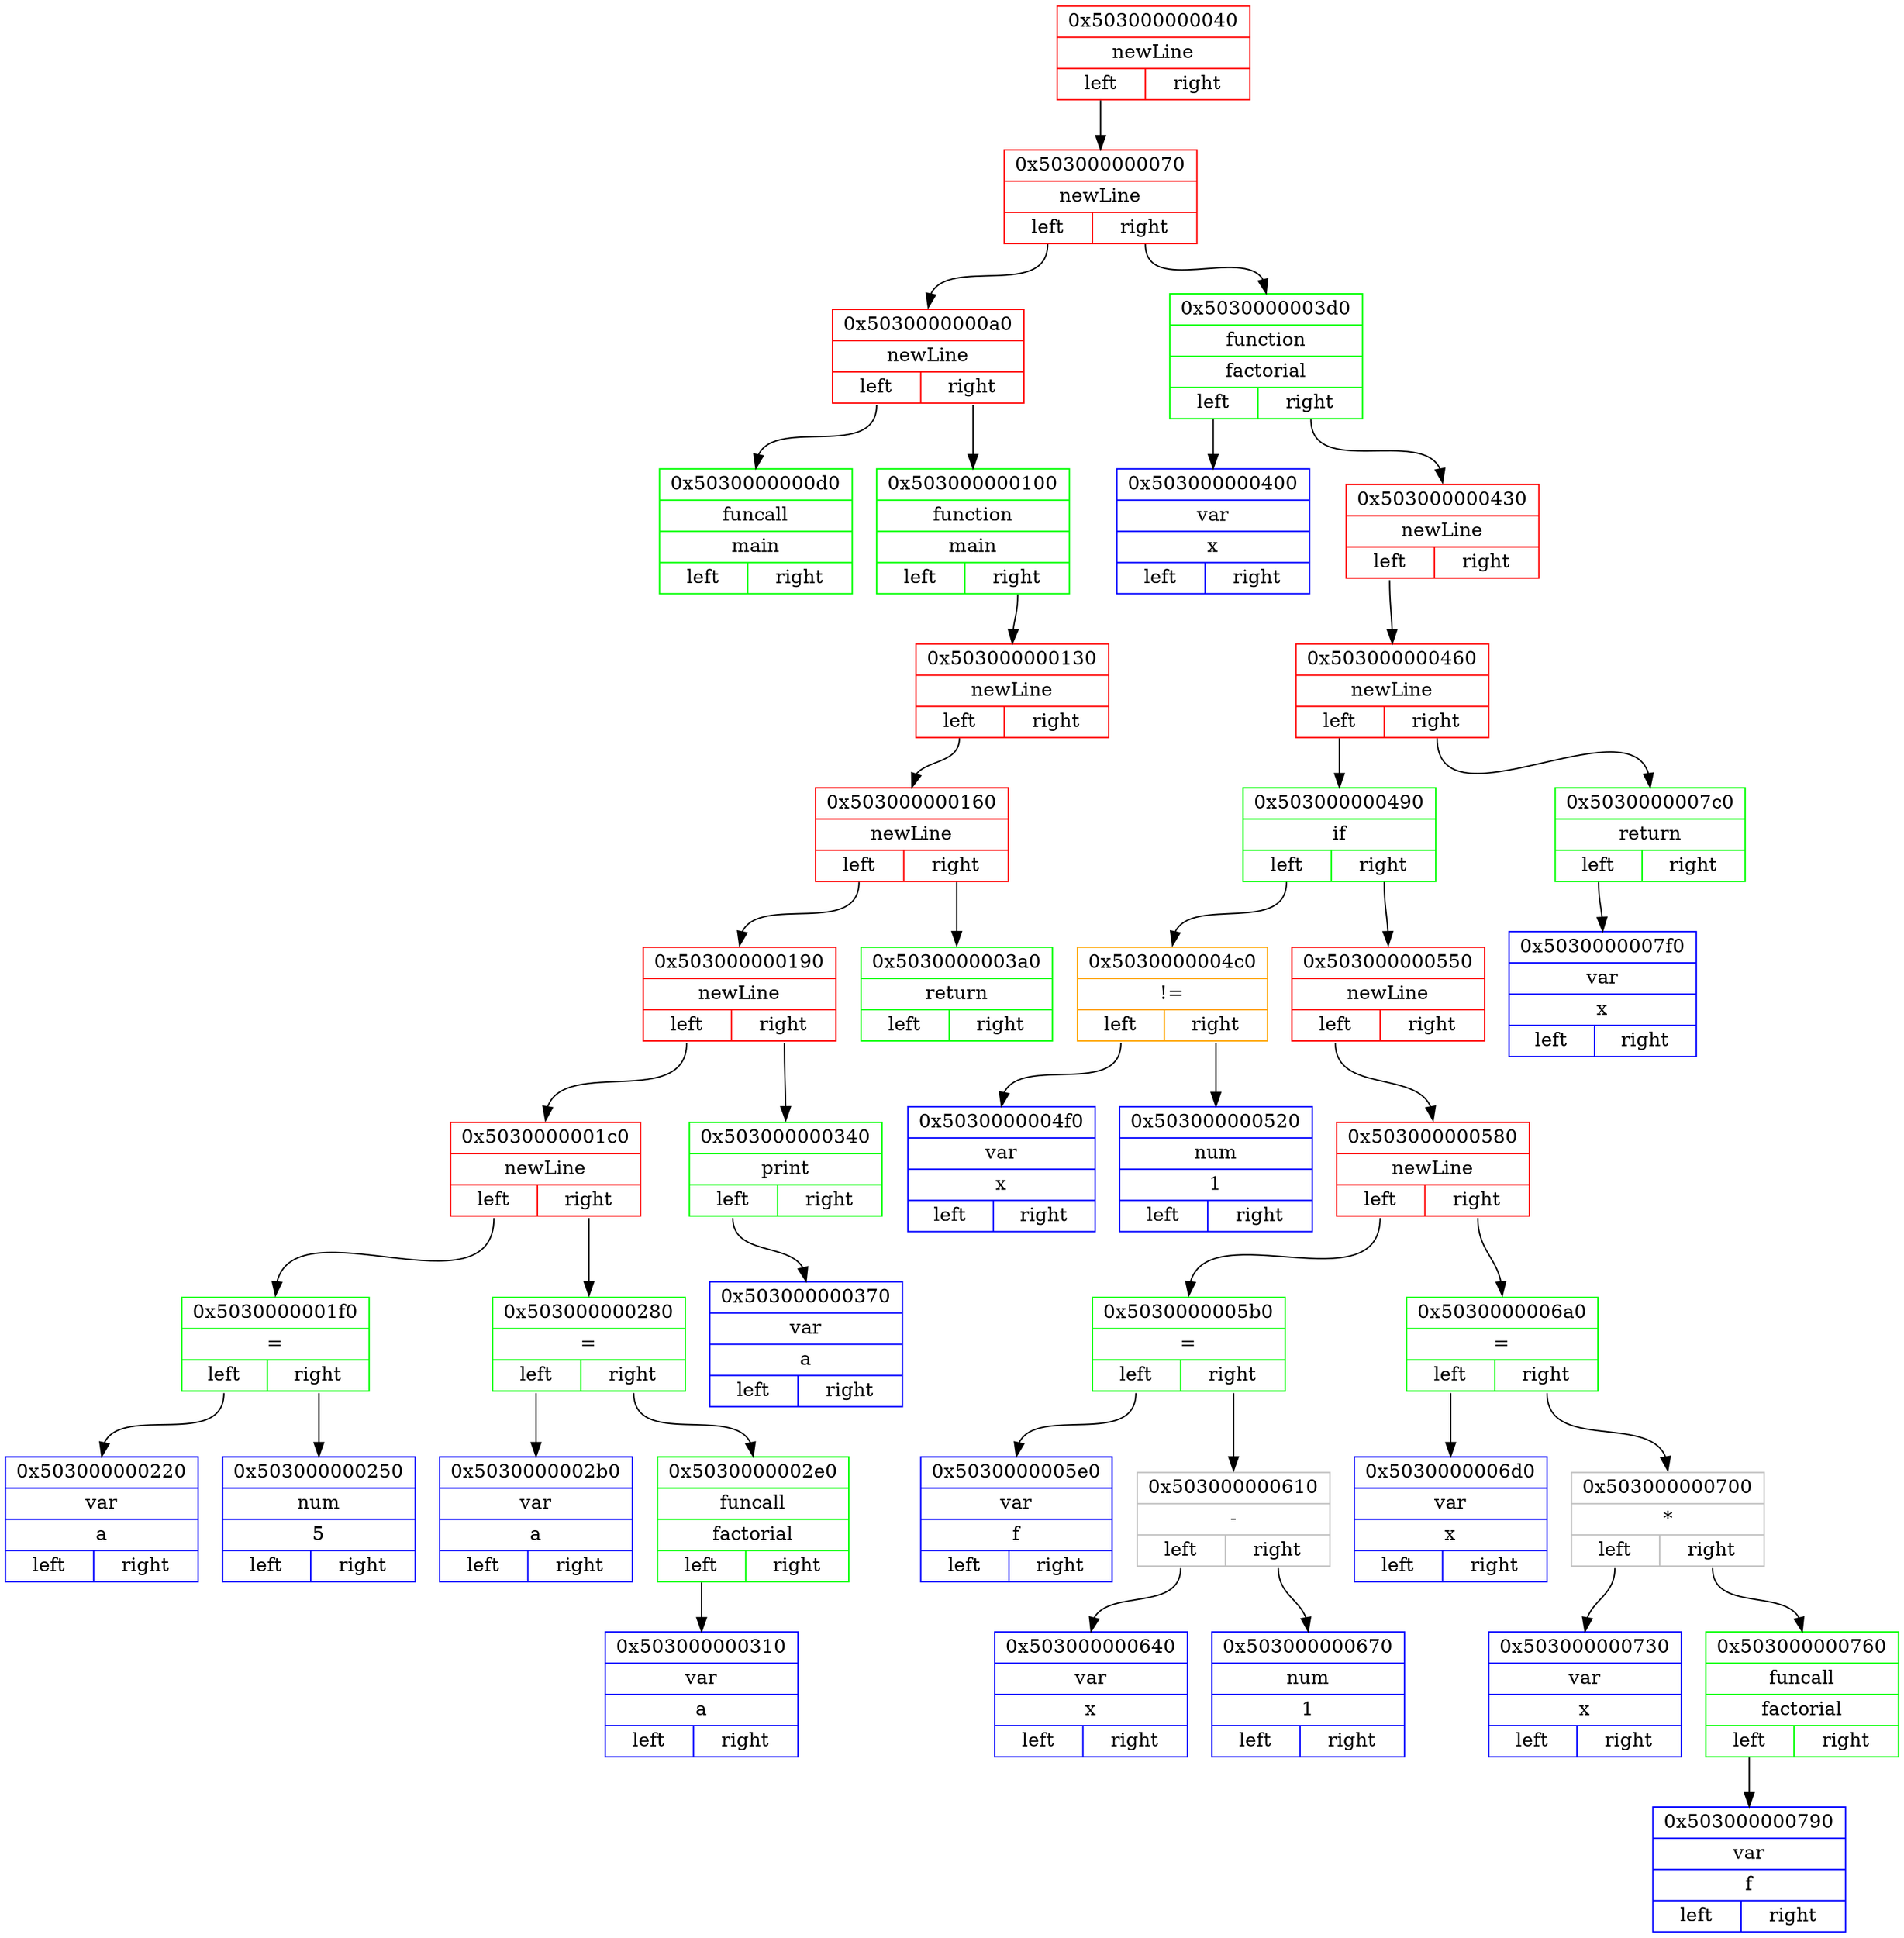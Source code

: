 digraph
{ 
rankdir=HR;

node0x503000000040 [ shape=record, color = red rank = 1, label= "{ 0x503000000040 | newLine |         {<n0x503000000040_l> left | <n0x503000000040_r> right}} " ];
node0x503000000070 [ shape=record, color = red rank = 2, label= "{ 0x503000000070 | newLine |         {<n0x503000000070_l> left | <n0x503000000070_r> right}} " ];
node0x5030000000a0 [ shape=record, color = red rank = 3, label= "{ 0x5030000000a0 | newLine |         {<n0x5030000000a0_l> left | <n0x5030000000a0_r> right}} " ];
node0x5030000000d0 [ shape=record, color = green rank = 4, label= "{ 0x5030000000d0 | funcall | main |         {<n0x5030000000d0_l> left | <n0x5030000000d0_r> right}} " ];
node0x5030000000a0:<n0x5030000000a0_l>:s -> node0x5030000000d0:n [ color = black; ]
node0x503000000100 [ shape=record, color = green rank = 5, label= "{ 0x503000000100 | function | main |         {<n0x503000000100_l> left | <n0x503000000100_r> right}} " ];
node0x503000000130 [ shape=record, color = red rank = 6, label= "{ 0x503000000130 | newLine |         {<n0x503000000130_l> left | <n0x503000000130_r> right}} " ];
node0x503000000160 [ shape=record, color = red rank = 7, label= "{ 0x503000000160 | newLine |         {<n0x503000000160_l> left | <n0x503000000160_r> right}} " ];
node0x503000000190 [ shape=record, color = red rank = 8, label= "{ 0x503000000190 | newLine |         {<n0x503000000190_l> left | <n0x503000000190_r> right}} " ];
node0x5030000001c0 [ shape=record, color = red rank = 9, label= "{ 0x5030000001c0 | newLine |         {<n0x5030000001c0_l> left | <n0x5030000001c0_r> right}} " ];
node0x5030000001f0 [ shape=record, color = green rank = 10, label= "{ 0x5030000001f0 | = |         {<n0x5030000001f0_l> left | <n0x5030000001f0_r> right}} " ];
node0x503000000220 [ shape=record, color = blue rank = 11, label= "{ 0x503000000220 | var | a |         {<n0x503000000220_l> left | <n0x503000000220_r> right}} " ];
node0x5030000001f0:<n0x5030000001f0_l>:s -> node0x503000000220:n [ color = black; ]
node0x503000000250 [ shape=record, color = blue rank = 12, label= "{ 0x503000000250 | num | 5 |         {<n0x503000000250_l> left | <n0x503000000250_r> right}} " ];
node0x5030000001f0:<n0x5030000001f0_r>:s -> node0x503000000250:n [ color = black; ]
node0x5030000001c0:<n0x5030000001c0_l>:s -> node0x5030000001f0:n [ color = black; ]
node0x503000000280 [ shape=record, color = green rank = 11, label= "{ 0x503000000280 | = |         {<n0x503000000280_l> left | <n0x503000000280_r> right}} " ];
node0x5030000002b0 [ shape=record, color = blue rank = 12, label= "{ 0x5030000002b0 | var | a |         {<n0x5030000002b0_l> left | <n0x5030000002b0_r> right}} " ];
node0x503000000280:<n0x503000000280_l>:s -> node0x5030000002b0:n [ color = black; ]
node0x5030000002e0 [ shape=record, color = green rank = 13, label= "{ 0x5030000002e0 | funcall | factorial |         {<n0x5030000002e0_l> left | <n0x5030000002e0_r> right}} " ];
node0x503000000310 [ shape=record, color = blue rank = 14, label= "{ 0x503000000310 | var | a |         {<n0x503000000310_l> left | <n0x503000000310_r> right}} " ];
node0x5030000002e0:<n0x5030000002e0_l>:s -> node0x503000000310:n [ color = black; ]
node0x503000000280:<n0x503000000280_r>:s -> node0x5030000002e0:n [ color = black; ]
node0x5030000001c0:<n0x5030000001c0_r>:s -> node0x503000000280:n [ color = black; ]
node0x503000000190:<n0x503000000190_l>:s -> node0x5030000001c0:n [ color = black; ]
node0x503000000340 [ shape=record, color = green rank = 10, label= "{ 0x503000000340 | print |         {<n0x503000000340_l> left | <n0x503000000340_r> right}} " ];
node0x503000000370 [ shape=record, color = blue rank = 11, label= "{ 0x503000000370 | var | a |         {<n0x503000000370_l> left | <n0x503000000370_r> right}} " ];
node0x503000000340:<n0x503000000340_l>:s -> node0x503000000370:n [ color = black; ]
node0x503000000190:<n0x503000000190_r>:s -> node0x503000000340:n [ color = black; ]
node0x503000000160:<n0x503000000160_l>:s -> node0x503000000190:n [ color = black; ]
node0x5030000003a0 [ shape=record, color = green rank = 9, label= "{ 0x5030000003a0 | return |         {<n0x5030000003a0_l> left | <n0x5030000003a0_r> right}} " ];
node0x503000000160:<n0x503000000160_r>:s -> node0x5030000003a0:n [ color = black; ]
node0x503000000130:<n0x503000000130_l>:s -> node0x503000000160:n [ color = black; ]
node0x503000000100:<n0x503000000100_r>:s -> node0x503000000130:n [ color = black; ]
node0x5030000000a0:<n0x5030000000a0_r>:s -> node0x503000000100:n [ color = black; ]
node0x503000000070:<n0x503000000070_l>:s -> node0x5030000000a0:n [ color = black; ]
node0x5030000003d0 [ shape=record, color = green rank = 4, label= "{ 0x5030000003d0 | function | factorial |         {<n0x5030000003d0_l> left | <n0x5030000003d0_r> right}} " ];
node0x503000000400 [ shape=record, color = blue rank = 5, label= "{ 0x503000000400 | var | x |         {<n0x503000000400_l> left | <n0x503000000400_r> right}} " ];
node0x5030000003d0:<n0x5030000003d0_l>:s -> node0x503000000400:n [ color = black; ]
node0x503000000430 [ shape=record, color = red rank = 6, label= "{ 0x503000000430 | newLine |         {<n0x503000000430_l> left | <n0x503000000430_r> right}} " ];
node0x503000000460 [ shape=record, color = red rank = 7, label= "{ 0x503000000460 | newLine |         {<n0x503000000460_l> left | <n0x503000000460_r> right}} " ];
node0x503000000490 [ shape=record, color = green rank = 8, label= "{ 0x503000000490 | if |         {<n0x503000000490_l> left | <n0x503000000490_r> right}} " ];
node0x5030000004c0 [ shape=record, color = orange rank = 9, label= "{ 0x5030000004c0 | != |         {<n0x5030000004c0_l> left | <n0x5030000004c0_r> right}} " ];
node0x5030000004f0 [ shape=record, color = blue rank = 10, label= "{ 0x5030000004f0 | var | x |         {<n0x5030000004f0_l> left | <n0x5030000004f0_r> right}} " ];
node0x5030000004c0:<n0x5030000004c0_l>:s -> node0x5030000004f0:n [ color = black; ]
node0x503000000520 [ shape=record, color = blue rank = 11, label= "{ 0x503000000520 | num | 1 |         {<n0x503000000520_l> left | <n0x503000000520_r> right}} " ];
node0x5030000004c0:<n0x5030000004c0_r>:s -> node0x503000000520:n [ color = black; ]
node0x503000000490:<n0x503000000490_l>:s -> node0x5030000004c0:n [ color = black; ]
node0x503000000550 [ shape=record, color = red rank = 10, label= "{ 0x503000000550 | newLine |         {<n0x503000000550_l> left | <n0x503000000550_r> right}} " ];
node0x503000000580 [ shape=record, color = red rank = 11, label= "{ 0x503000000580 | newLine |         {<n0x503000000580_l> left | <n0x503000000580_r> right}} " ];
node0x5030000005b0 [ shape=record, color = green rank = 12, label= "{ 0x5030000005b0 | = |         {<n0x5030000005b0_l> left | <n0x5030000005b0_r> right}} " ];
node0x5030000005e0 [ shape=record, color = blue rank = 13, label= "{ 0x5030000005e0 | var | f |         {<n0x5030000005e0_l> left | <n0x5030000005e0_r> right}} " ];
node0x5030000005b0:<n0x5030000005b0_l>:s -> node0x5030000005e0:n [ color = black; ]
node0x503000000610 [ shape=record, color = grey rank = 14, label= "{ 0x503000000610 | - |         {<n0x503000000610_l> left | <n0x503000000610_r> right}} " ];
node0x503000000640 [ shape=record, color = blue rank = 15, label= "{ 0x503000000640 | var | x |         {<n0x503000000640_l> left | <n0x503000000640_r> right}} " ];
node0x503000000610:<n0x503000000610_l>:s -> node0x503000000640:n [ color = black; ]
node0x503000000670 [ shape=record, color = blue rank = 16, label= "{ 0x503000000670 | num | 1 |         {<n0x503000000670_l> left | <n0x503000000670_r> right}} " ];
node0x503000000610:<n0x503000000610_r>:s -> node0x503000000670:n [ color = black; ]
node0x5030000005b0:<n0x5030000005b0_r>:s -> node0x503000000610:n [ color = black; ]
node0x503000000580:<n0x503000000580_l>:s -> node0x5030000005b0:n [ color = black; ]
node0x5030000006a0 [ shape=record, color = green rank = 13, label= "{ 0x5030000006a0 | = |         {<n0x5030000006a0_l> left | <n0x5030000006a0_r> right}} " ];
node0x5030000006d0 [ shape=record, color = blue rank = 14, label= "{ 0x5030000006d0 | var | x |         {<n0x5030000006d0_l> left | <n0x5030000006d0_r> right}} " ];
node0x5030000006a0:<n0x5030000006a0_l>:s -> node0x5030000006d0:n [ color = black; ]
node0x503000000700 [ shape=record, color = grey rank = 15, label= "{ 0x503000000700 | * |         {<n0x503000000700_l> left | <n0x503000000700_r> right}} " ];
node0x503000000730 [ shape=record, color = blue rank = 16, label= "{ 0x503000000730 | var | x |         {<n0x503000000730_l> left | <n0x503000000730_r> right}} " ];
node0x503000000700:<n0x503000000700_l>:s -> node0x503000000730:n [ color = black; ]
node0x503000000760 [ shape=record, color = green rank = 17, label= "{ 0x503000000760 | funcall | factorial |         {<n0x503000000760_l> left | <n0x503000000760_r> right}} " ];
node0x503000000790 [ shape=record, color = blue rank = 18, label= "{ 0x503000000790 | var | f |         {<n0x503000000790_l> left | <n0x503000000790_r> right}} " ];
node0x503000000760:<n0x503000000760_l>:s -> node0x503000000790:n [ color = black; ]
node0x503000000700:<n0x503000000700_r>:s -> node0x503000000760:n [ color = black; ]
node0x5030000006a0:<n0x5030000006a0_r>:s -> node0x503000000700:n [ color = black; ]
node0x503000000580:<n0x503000000580_r>:s -> node0x5030000006a0:n [ color = black; ]
node0x503000000550:<n0x503000000550_l>:s -> node0x503000000580:n [ color = black; ]
node0x503000000490:<n0x503000000490_r>:s -> node0x503000000550:n [ color = black; ]
node0x503000000460:<n0x503000000460_l>:s -> node0x503000000490:n [ color = black; ]
node0x5030000007c0 [ shape=record, color = green rank = 9, label= "{ 0x5030000007c0 | return |         {<n0x5030000007c0_l> left | <n0x5030000007c0_r> right}} " ];
node0x5030000007f0 [ shape=record, color = blue rank = 10, label= "{ 0x5030000007f0 | var | x |         {<n0x5030000007f0_l> left | <n0x5030000007f0_r> right}} " ];
node0x5030000007c0:<n0x5030000007c0_l>:s -> node0x5030000007f0:n [ color = black; ]
node0x503000000460:<n0x503000000460_r>:s -> node0x5030000007c0:n [ color = black; ]
node0x503000000430:<n0x503000000430_l>:s -> node0x503000000460:n [ color = black; ]
node0x5030000003d0:<n0x5030000003d0_r>:s -> node0x503000000430:n [ color = black; ]
node0x503000000070:<n0x503000000070_r>:s -> node0x5030000003d0:n [ color = black; ]
node0x503000000040:<n0x503000000040_l>:s -> node0x503000000070:n [ color = black; ]
}
